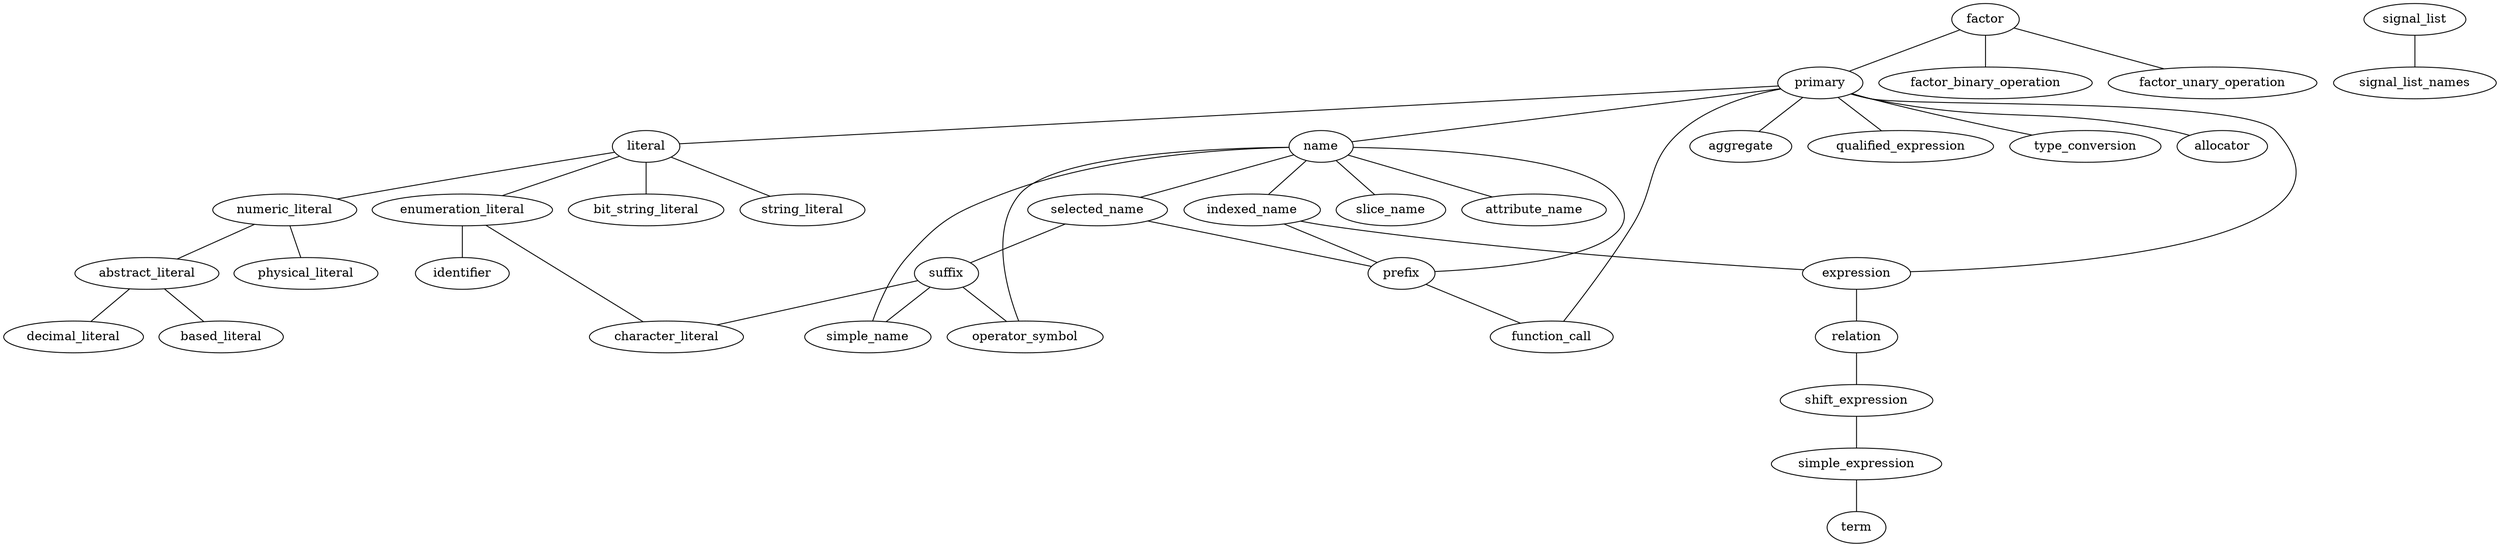 graph ast_variant {

    abstract_literal -- decimal_literal
    abstract_literal -- based_literal;

    numeric_literal -- abstract_literal;
    numeric_literal -- physical_literal;

    enumeration_literal -- identifier;
    enumeration_literal -- character_literal;

    literal -- bit_string_literal;
    literal -- enumeration_literal;
    literal -- numeric_literal;
    literal -- string_literal;
    //literal -- keyword_token;

    name -- simple_name;
    name -- operator_symbol;
    name -- selected_name;
    name -- indexed_name;
    name -- slice_name;
    name -- attribute_name;

    factor -- primary;
    factor -- factor_binary_operation;
    factor -- factor_unary_operation;

    prefix -- name;
    prefix -- function_call;

    primary -- name;
    primary -- literal;
    primary -- aggregate;
    primary -- function_call;
    primary -- qualified_expression;
    primary -- type_conversion;
    primary -- allocator;
    primary -- expression;

    signal_list -- signal_list_names;
    //signal_list -- keyword_token;

    suffix -- simple_name;
    suffix -- character_literal;
    suffix -- operator_symbol;
    //suffix -- keyword_token;

    selected_name -- prefix;
    selected_name -- suffix;

    indexed_name -- prefix;
    indexed_name -- expression;

    expression -- relation;
    relation -- shift_expression;
    shift_expression -- simple_expression;
    simple_expression -- term;
}
